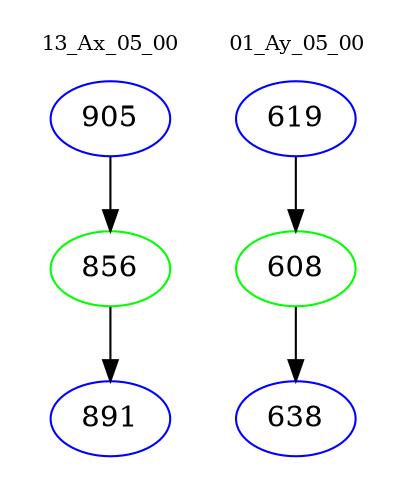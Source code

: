 digraph{
subgraph cluster_0 {
color = white
label = "13_Ax_05_00";
fontsize=10;
T0_905 [label="905", color="blue"]
T0_905 -> T0_856 [color="black"]
T0_856 [label="856", color="green"]
T0_856 -> T0_891 [color="black"]
T0_891 [label="891", color="blue"]
}
subgraph cluster_1 {
color = white
label = "01_Ay_05_00";
fontsize=10;
T1_619 [label="619", color="blue"]
T1_619 -> T1_608 [color="black"]
T1_608 [label="608", color="green"]
T1_608 -> T1_638 [color="black"]
T1_638 [label="638", color="blue"]
}
}
